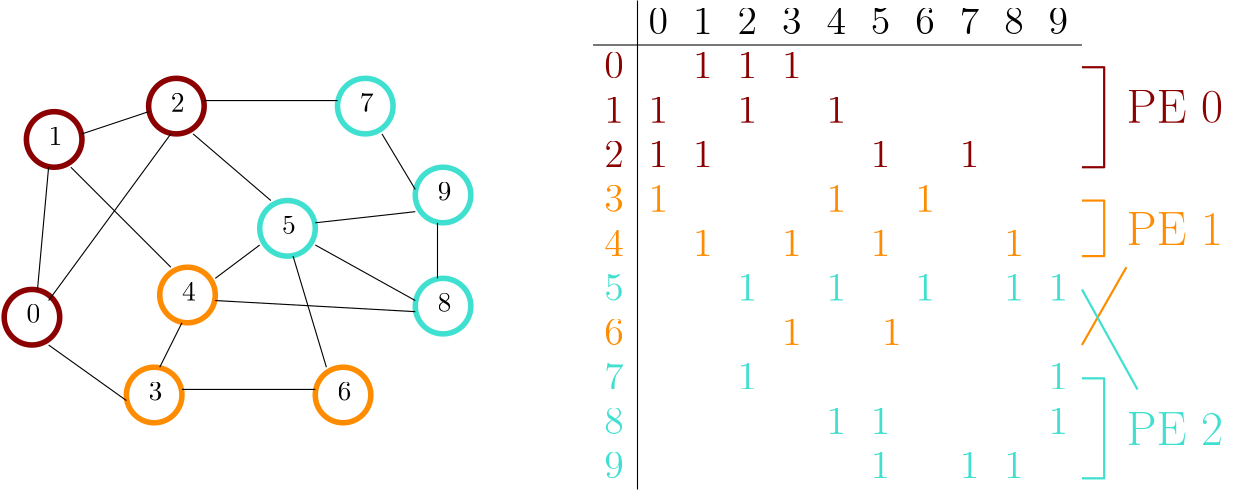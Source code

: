 <?xml version="1.0"?>
<!DOCTYPE ipe SYSTEM "ipe.dtd">
<ipe version="70206" creator="Ipe 7.2.7">
<info created="D:20190627163839" modified="D:20201119170258"/>
<ipestyle name="basic">
<symbol name="arrow/arc(spx)">
<path stroke="sym-stroke" fill="sym-stroke" pen="sym-pen">
0 0 m
-1 0.333 l
-1 -0.333 l
h
</path>
</symbol>
<symbol name="arrow/farc(spx)">
<path stroke="sym-stroke" fill="white" pen="sym-pen">
0 0 m
-1 0.333 l
-1 -0.333 l
h
</path>
</symbol>
<symbol name="arrow/ptarc(spx)">
<path stroke="sym-stroke" fill="sym-stroke" pen="sym-pen">
0 0 m
-1 0.333 l
-0.8 0 l
-1 -0.333 l
h
</path>
</symbol>
<symbol name="arrow/fptarc(spx)">
<path stroke="sym-stroke" fill="white" pen="sym-pen">
0 0 m
-1 0.333 l
-0.8 0 l
-1 -0.333 l
h
</path>
</symbol>
<symbol name="mark/circle(sx)" transformations="translations">
<path fill="sym-stroke">
0.6 0 0 0.6 0 0 e
0.4 0 0 0.4 0 0 e
</path>
</symbol>
<symbol name="mark/disk(sx)" transformations="translations">
<path fill="sym-stroke">
0.6 0 0 0.6 0 0 e
</path>
</symbol>
<symbol name="mark/fdisk(sfx)" transformations="translations">
<group>
<path fill="sym-fill">
0.5 0 0 0.5 0 0 e
</path>
<path fill="sym-stroke" fillrule="eofill">
0.6 0 0 0.6 0 0 e
0.4 0 0 0.4 0 0 e
</path>
</group>
</symbol>
<symbol name="mark/box(sx)" transformations="translations">
<path fill="sym-stroke" fillrule="eofill">
-0.6 -0.6 m
0.6 -0.6 l
0.6 0.6 l
-0.6 0.6 l
h
-0.4 -0.4 m
0.4 -0.4 l
0.4 0.4 l
-0.4 0.4 l
h
</path>
</symbol>
<symbol name="mark/square(sx)" transformations="translations">
<path fill="sym-stroke">
-0.6 -0.6 m
0.6 -0.6 l
0.6 0.6 l
-0.6 0.6 l
h
</path>
</symbol>
<symbol name="mark/fsquare(sfx)" transformations="translations">
<group>
<path fill="sym-fill">
-0.5 -0.5 m
0.5 -0.5 l
0.5 0.5 l
-0.5 0.5 l
h
</path>
<path fill="sym-stroke" fillrule="eofill">
-0.6 -0.6 m
0.6 -0.6 l
0.6 0.6 l
-0.6 0.6 l
h
-0.4 -0.4 m
0.4 -0.4 l
0.4 0.4 l
-0.4 0.4 l
h
</path>
</group>
</symbol>
<symbol name="mark/cross(sx)" transformations="translations">
<group>
<path fill="sym-stroke">
-0.43 -0.57 m
0.57 0.43 l
0.43 0.57 l
-0.57 -0.43 l
h
</path>
<path fill="sym-stroke">
-0.43 0.57 m
0.57 -0.43 l
0.43 -0.57 l
-0.57 0.43 l
h
</path>
</group>
</symbol>
<symbol name="arrow/fnormal(spx)">
<path stroke="sym-stroke" fill="white" pen="sym-pen">
0 0 m
-1 0.333 l
-1 -0.333 l
h
</path>
</symbol>
<symbol name="arrow/pointed(spx)">
<path stroke="sym-stroke" fill="sym-stroke" pen="sym-pen">
0 0 m
-1 0.333 l
-0.8 0 l
-1 -0.333 l
h
</path>
</symbol>
<symbol name="arrow/fpointed(spx)">
<path stroke="sym-stroke" fill="white" pen="sym-pen">
0 0 m
-1 0.333 l
-0.8 0 l
-1 -0.333 l
h
</path>
</symbol>
<symbol name="arrow/linear(spx)">
<path stroke="sym-stroke" pen="sym-pen">
-1 0.333 m
0 0 l
-1 -0.333 l
</path>
</symbol>
<symbol name="arrow/fdouble(spx)">
<path stroke="sym-stroke" fill="white" pen="sym-pen">
0 0 m
-1 0.333 l
-1 -0.333 l
h
-1 0 m
-2 0.333 l
-2 -0.333 l
h
</path>
</symbol>
<symbol name="arrow/double(spx)">
<path stroke="sym-stroke" fill="sym-stroke" pen="sym-pen">
0 0 m
-1 0.333 l
-1 -0.333 l
h
-1 0 m
-2 0.333 l
-2 -0.333 l
h
</path>
</symbol>
<pen name="heavier" value="0.8"/>
<pen name="fat" value="1.2"/>
<pen name="ultrafat" value="2"/>
<symbolsize name="large" value="5"/>
<symbolsize name="small" value="2"/>
<symbolsize name="tiny" value="1.1"/>
<arrowsize name="large" value="10"/>
<arrowsize name="small" value="5"/>
<arrowsize name="tiny" value="3"/>
<color name="red" value="1 0 0"/>
<color name="green" value="0 1 0"/>
<color name="blue" value="0 0 1"/>
<color name="yellow" value="1 1 0"/>
<color name="orange" value="1 0.647 0"/>
<color name="gold" value="1 0.843 0"/>
<color name="purple" value="0.627 0.125 0.941"/>
<color name="gray" value="0.745"/>
<color name="brown" value="0.647 0.165 0.165"/>
<color name="navy" value="0 0 0.502"/>
<color name="pink" value="1 0.753 0.796"/>
<color name="seagreen" value="0.18 0.545 0.341"/>
<color name="turquoise" value="0.251 0.878 0.816"/>
<color name="violet" value="0.933 0.51 0.933"/>
<color name="darkblue" value="0 0 0.545"/>
<color name="darkcyan" value="0 0.545 0.545"/>
<color name="darkgray" value="0.663"/>
<color name="darkgreen" value="0 0.392 0"/>
<color name="darkmagenta" value="0.545 0 0.545"/>
<color name="darkorange" value="1 0.549 0"/>
<color name="darkred" value="0.545 0 0"/>
<color name="lightblue" value="0.678 0.847 0.902"/>
<color name="lightcyan" value="0.878 1 1"/>
<color name="lightgray" value="0.827"/>
<color name="lightgreen" value="0.565 0.933 0.565"/>
<color name="lightyellow" value="1 1 0.878"/>
<dashstyle name="dashed" value="[4] 0"/>
<dashstyle name="dotted" value="[1 3] 0"/>
<dashstyle name="dash dotted" value="[4 2 1 2] 0"/>
<dashstyle name="dash dot dotted" value="[4 2 1 2 1 2] 0"/>
<textsize name="large" value="\large"/>
<textsize name="small" value="\small"/>
<textsize name="tiny" value="\tiny"/>
<textsize name="Large" value="\Large"/>
<textsize name="LARGE" value="\LARGE"/>
<textsize name="huge" value="\huge"/>
<textsize name="Huge" value="\Huge"/>
<textsize name="footnote" value="\footnotesize"/>
<textstyle name="center" begin="\begin{center}" end="\end{center}"/>
<textstyle name="itemize" begin="\begin{itemize}" end="\end{itemize}"/>
<textstyle name="item" begin="\begin{itemize}\item{}" end="\end{itemize}"/>
<gridsize name="4 pts" value="4"/>
<gridsize name="8 pts (~3 mm)" value="8"/>
<gridsize name="16 pts (~6 mm)" value="16"/>
<gridsize name="32 pts (~12 mm)" value="32"/>
<gridsize name="10 pts (~3.5 mm)" value="10"/>
<gridsize name="20 pts (~7 mm)" value="20"/>
<gridsize name="14 pts (~5 mm)" value="14"/>
<gridsize name="28 pts (~10 mm)" value="28"/>
<gridsize name="56 pts (~20 mm)" value="56"/>
<anglesize name="90 deg" value="90"/>
<anglesize name="60 deg" value="60"/>
<anglesize name="45 deg" value="45"/>
<anglesize name="30 deg" value="30"/>
<anglesize name="22.5 deg" value="22.5"/>
<opacity name="10%" value="0.1"/>
<opacity name="30%" value="0.3"/>
<opacity name="50%" value="0.5"/>
<opacity name="75%" value="0.75"/>
<tiling name="falling" angle="-60" step="4" width="1"/>
<tiling name="rising" angle="30" step="4" width="1"/>
</ipestyle>
<page>
<layer name="alpha"/>
<view layers="alpha" active="alpha"/>
<path layer="alpha" matrix="0.833333 0 0 0.833333 27.3333 99.3333" stroke="darkred" pen="ultrafat">
12 0 0 12 80 800 e
</path>
<text matrix="1 0 0 1 44 -36" transformations="translations" pos="48 800" stroke="black" type="label" width="4.981" height="6.42" depth="0" valign="baseline">1</text>
<path matrix="0.833333 0 0 0.833333 71.3333 111.333" stroke="darkred" pen="ultrafat">
12 0 0 12 80 800 e
</path>
<text matrix="1 0 0 1 88 -24" transformations="translations" pos="48 800" stroke="black" type="label" width="4.981" height="6.42" depth="0" valign="baseline">2</text>
<path matrix="0.833333 0 0 0.833333 111.333 67.333" stroke="turquoise" pen="ultrafat">
12 0 0 12 80 800 e
</path>
<text matrix="1 0 0 1 128 -68" transformations="translations" pos="48 800" stroke="black" type="label" width="8.302" height="6.42" depth="0" valign="baseline">5
</text>
<path matrix="0.833333 0 0 0.833333 19.3333 35.333" stroke="darkred" pen="ultrafat">
12 0 0 12 80 800 e
</path>
<text matrix="1 0 0 1 80 -128" transformations="translations" pos="48 800" stroke="black" type="label" width="8.302" height="6.42" depth="0" valign="baseline">3
</text>
<path matrix="0.833333 0 0 0.833333 139.333 111.333" stroke="turquoise" pen="ultrafat">
12 0 0 12 80 800 e
</path>
<text matrix="1 0 0 1 36 -100" transformations="translations" pos="48 800" stroke="black" type="label" width="4.981" height="6.42" depth="0" valign="baseline">0</text>
<path matrix="0.833333 0 0 0.833333 167.333 39.333" stroke="turquoise" pen="ultrafat">
12 0 0 12 80 800 e
</path>
<text matrix="1 0 0 1 184 -96" transformations="translations" pos="48 800" stroke="black" type="label" width="4.981" height="6.42" depth="0" valign="baseline">8</text>
<path matrix="0.833333 0 0 0.833333 75.3333 43.333" stroke="darkorange" pen="ultrafat">
12 0 0 12 80 800 e
</path>
<text matrix="1 0 0 1 92 -92" transformations="translations" pos="48 800" stroke="black" type="label" width="4.981" height="6.42" depth="0" valign="baseline">4</text>
<path matrix="0.833333 0 0 0.833333 131.333 7.333" stroke="darkorange" pen="ultrafat">
12 0 0 12 80 800 e
</path>
<text matrix="1 0 0 1 156 -24" transformations="translations" pos="48 800" stroke="black" type="label" width="4.981" height="6.42" depth="0" valign="baseline">7</text>
<path matrix="0.833333 0 0 0.833333 63.3333 7.333" stroke="darkorange" pen="ultrafat">
12 0 0 12 80 800 e
</path>
<text matrix="1 0 0 1 148 -128" transformations="translations" pos="48 800" stroke="black" type="label" width="4.981" height="6.42" depth="0" valign="baseline">6</text>
<path matrix="0.833333 0 0 0.833333 167.333 79.333" stroke="turquoise" pen="ultrafat">
12 0 0 12 80 800 e
</path>
<text matrix="1 0 0 1 184 -56" transformations="translations" pos="48 800" stroke="black" type="label" width="4.981" height="6.42" depth="0" valign="baseline">9</text>
<path matrix="1.125 0 0 0.9 1 43.2" stroke="black">
88 792 m
120 752 l
</path>
<path matrix="1 0 0 2 16 -832" stroke="black">
88 800 m
112 804 l
</path>
<path matrix="1 0 0 1 16 -32" stroke="black">
76 788 m
72 744 l
</path>
<path matrix="1 0 0 1 16 -32" stroke="black">
136 748 m
152 760 l
</path>
<path matrix="1.16667 0 0 0.857143 -10 78.8571" stroke="black">
132 804 m
156 776 l
</path>
<path matrix="1 0 0 1 16 -32" stroke="black">
132 812 m
180 812 l
</path>
<path matrix="1 0 0 1 16 -32" stroke="black">
196 800 m
208 780 l
</path>
<path matrix="1 0 0 1 16 -32" stroke="black">
216 768 m
216 748 l
</path>
<path matrix="1 0 0 1 16 -32" stroke="black">
76 724 m
104 704 l
</path>
<path matrix="1 0 0 1 16 -32" stroke="black">
124 708 m
172 708 l
</path>
<path matrix="1 0 0 1 16 -32" stroke="black">
124 732 m
116 716 l
</path>
<path matrix="1 0 0 1 16 -32" stroke="black">
172 768 m
208 772 l
</path>
<path matrix="1 0 0 1 16 -32" stroke="black">
164 756 m
176 716 l
</path>
<path matrix="1 0 0 1 16 -32" stroke="black">
208 740 m
172 760 l
</path>
<path matrix="1 0 0 1 16 -32" stroke="black">
76 740 m
120 800 l
</path>
<path matrix="1 0 0 1 16 -32" stroke="black">
136 740 m
208 736 l
</path>
<path matrix="0.916667 0 0 1 9.33333 0" stroke="black">
304 800 m
496 800 l
</path>
<text transformations="translations" pos="308 804" stroke="black" type="label" width="11.706" height="9.245" depth="0" valign="baseline" size="Large">0
</text>
<text transformations="translations" pos="324 804" stroke="black" type="label" width="7.024" height="9.245" depth="0" valign="baseline" size="Large">1</text>
<text transformations="translations" pos="340 804" stroke="black" type="label" width="7.024" height="9.245" depth="0" valign="baseline" size="Large">2</text>
<text transformations="translations" pos="356 804" stroke="black" type="label" width="7.024" height="9.245" depth="0" valign="baseline" size="Large">3</text>
<text transformations="translations" pos="372 804" stroke="black" type="label" width="7.024" height="9.245" depth="0" valign="baseline" size="Large">4</text>
<text transformations="translations" pos="388 804" stroke="black" type="label" width="7.024" height="9.245" depth="0" valign="baseline" size="Large">5</text>
<text transformations="translations" pos="404 804" stroke="black" type="label" width="7.024" height="9.245" depth="0" valign="baseline" size="Large">6</text>
<text transformations="translations" pos="420 804" stroke="black" type="label" width="7.024" height="9.245" depth="0" valign="baseline" size="Large">7</text>
<text transformations="translations" pos="436 804" stroke="black" type="label" width="7.024" height="9.245" depth="0" valign="baseline" size="Large">8</text>
<text transformations="translations" pos="452 804" stroke="black" type="label" width="7.024" height="9.245" depth="0" valign="baseline" size="Large">9</text>
<text matrix="1 0 0 1 -16 -16" transformations="translations" pos="308 804" stroke="darkred" type="label" width="11.706" height="9.245" depth="0" valign="baseline" size="Large">0
</text>
<text matrix="1 0 0 1 -32 -32" transformations="translations" pos="324 804" stroke="darkred" type="label" width="7.024" height="9.245" depth="0" valign="baseline" size="Large">1</text>
<text matrix="1 0 0 1 -48 -48" transformations="translations" pos="340 804" stroke="darkred" type="label" width="7.024" height="9.245" depth="0" valign="baseline" size="Large">2</text>
<text matrix="1 0 0 1 -64 -64" transformations="translations" pos="356 804" stroke="darkorange" type="label" width="7.024" height="9.245" depth="0" valign="baseline" size="Large">3</text>
<text matrix="1 0 0 1 -80 -80" transformations="translations" pos="372 804" stroke="darkorange" type="label" width="7.024" height="9.245" depth="0" valign="baseline" size="Large">4</text>
<text matrix="1 0 0 1 -96 -96" transformations="translations" pos="388 804" stroke="turquoise" type="label" width="7.024" height="9.245" depth="0" valign="baseline" size="Large">5</text>
<text matrix="1 0 0 1 -112 -112" transformations="translations" pos="404 804" stroke="darkorange" type="label" width="7.024" height="9.245" depth="0" valign="baseline" size="Large">6</text>
<text matrix="1 0 0 1 -128 -128" transformations="translations" pos="420 804" stroke="turquoise" type="label" width="7.024" height="9.245" depth="0" valign="baseline" size="Large">7</text>
<text matrix="1 0 0 1 -144 -144" transformations="translations" pos="436 804" stroke="turquoise" type="label" width="7.024" height="9.245" depth="0" valign="baseline" size="Large">8</text>
<text matrix="1 0 0 1 -160 -160" transformations="translations" pos="452 804" stroke="turquoise" type="label" width="7.024" height="9.245" depth="0" valign="baseline" size="Large">9</text>
<path stroke="black">
304 816 m
304 640 l
</path>
<text matrix="1 0 0 1 0 -16" transformations="translations" pos="324 804" stroke="darkred" type="label" width="7.024" height="9.245" depth="0" valign="baseline" size="Large">1</text>
<text matrix="1 0 0 1 16 -16" transformations="translations" pos="324 804" stroke="darkred" type="label" width="7.024" height="9.245" depth="0" valign="baseline" size="Large">1</text>
<text matrix="1 0 0 1 32 -16" transformations="translations" pos="324 804" stroke="darkred" type="label" width="7.024" height="9.245" depth="0" valign="baseline" size="Large">1</text>
<text matrix="1 0 0 1 -16 -32" transformations="translations" pos="324 804" stroke="darkred" type="label" width="7.024" height="9.245" depth="0" valign="baseline" size="Large">1</text>
<text matrix="1 0 0 1 16 -32" transformations="translations" pos="324 804" stroke="darkred" type="label" width="7.024" height="9.245" depth="0" valign="baseline" size="Large">1</text>
<text matrix="1 0 0 1 48 -32" transformations="translations" pos="324 804" stroke="darkred" type="label" width="7.024" height="9.245" depth="0" valign="baseline" size="Large">1</text>
<text matrix="1 0 0 1 0 -48" transformations="translations" pos="324 804" stroke="darkred" type="label" width="7.024" height="9.245" depth="0" valign="baseline" size="Large">1</text>
<text matrix="1 0 0 1 -16 -48" transformations="translations" pos="324 804" stroke="darkred" type="label" width="7.024" height="9.245" depth="0" valign="baseline" size="Large">1</text>
<text matrix="1 0 0 1 64 -48" transformations="translations" pos="324 804" stroke="darkred" type="label" width="7.024" height="9.245" depth="0" valign="baseline" size="Large">1</text>
<text matrix="1 0 0 1 96 -48" transformations="translations" pos="324 804" stroke="darkred" type="label" width="7.024" height="9.245" depth="0" valign="baseline" size="Large">1</text>
<text matrix="1 0 0 1 -16 -64" transformations="translations" pos="324 804" stroke="darkorange" type="label" width="7.024" height="9.245" depth="0" valign="baseline" size="Large">1</text>
<text matrix="1 0 0 1 48 -64" transformations="translations" pos="324 804" stroke="darkorange" type="label" width="7.024" height="9.245" depth="0" valign="baseline" size="Large">1</text>
<text matrix="1 0 0 1 80 -64" transformations="translations" pos="324 804" stroke="darkorange" type="label" width="7.024" height="9.245" depth="0" valign="baseline" size="Large">1</text>
<text matrix="1 0 0 1 0 -80" transformations="translations" pos="324 804" stroke="darkorange" type="label" width="7.024" height="9.245" depth="0" valign="baseline" size="Large">1</text>
<text matrix="1 0 0 1 32 -80" transformations="translations" pos="324 804" stroke="darkorange" type="label" width="7.024" height="9.245" depth="0" valign="baseline" size="Large">1</text>
<text matrix="1 0 0 1 16 -96" transformations="translations" pos="324 804" stroke="turquoise" type="label" width="7.024" height="9.245" depth="0" valign="baseline" size="Large">1</text>
<text matrix="1 0 0 1 48 -96" transformations="translations" pos="324 804" stroke="turquoise" type="label" width="7.024" height="9.245" depth="0" valign="baseline" size="Large">1</text>
<text matrix="1 0 0 1 80 -96" transformations="translations" pos="324 804" stroke="turquoise" type="label" width="7.024" height="9.245" depth="0" valign="baseline" size="Large">1</text>
<text matrix="1 0 0 1 112 -96" transformations="translations" pos="324 804" stroke="turquoise" type="label" width="7.024" height="9.245" depth="0" valign="baseline" size="Large">1</text>
<text matrix="1 0 0 1 128 -96" transformations="translations" pos="324 804" stroke="turquoise" type="label" width="7.024" height="9.245" depth="0" valign="baseline" size="Large">1</text>
<text matrix="1 0 0 1 32 -112" transformations="translations" pos="324 804" stroke="darkorange" type="label" width="7.024" height="9.245" depth="0" valign="baseline" size="Large">1</text>
<text matrix="1 0 0 1 68 -112" transformations="translations" pos="324 804" stroke="darkorange" type="label" width="7.024" height="9.245" depth="0" valign="baseline" size="Large">1</text>
<text matrix="1 0 0 1 16 -128" transformations="translations" pos="324 804" stroke="turquoise" type="label" width="7.024" height="9.245" depth="0" valign="baseline" size="Large">1</text>
<text matrix="1 0 0 1 128 -128" transformations="translations" pos="324 804" stroke="turquoise" type="label" width="7.024" height="9.245" depth="0" valign="baseline" size="Large">1</text>
<text matrix="1 0 0 1 48 -144" transformations="translations" pos="324 804" stroke="turquoise" type="label" width="7.024" height="9.245" depth="0" valign="baseline" size="Large">1</text>
<text matrix="1 0 0 1 64 -144" transformations="translations" pos="324 804" stroke="turquoise" type="label" width="7.024" height="9.245" depth="0" valign="baseline" size="Large">1</text>
<text matrix="1 0 0 1 128 -144" transformations="translations" pos="324 804" stroke="turquoise" type="label" width="7.024" height="9.245" depth="0" valign="baseline" size="Large">1</text>
<text matrix="1 0 0 1 64 -160" transformations="translations" pos="324 804" stroke="turquoise" type="label" width="7.024" height="9.245" depth="0" valign="baseline" size="Large">1</text>
<text matrix="1 0 0 1 112 -160" transformations="translations" pos="324 804" stroke="turquoise" type="label" width="7.024" height="9.245" depth="0" valign="baseline" size="Large">1</text>
<text matrix="1 0 0 1 96 -160" transformations="translations" pos="324 804" stroke="turquoise" type="label" width="7.024" height="9.245" depth="0" valign="baseline" size="Large">1</text>
<text matrix="1 0 0 1 112 -80" transformations="translations" pos="324 804" stroke="darkorange" type="label" width="7.024" height="9.245" depth="0" valign="baseline" size="Large">1</text>
<text matrix="1 0 0 1 64 -80" transformations="translations" pos="324 804" stroke="darkorange" type="label" width="7.024" height="9.245" depth="0" valign="baseline" size="Large">1</text>
<path stroke="darkred" pen="heavier">
464 756 m
472 756 l
472 792 l
464 792 l
</path>
<text matrix="1 0 0 1 172 -32" transformations="translations" pos="308 804" stroke="darkred" type="label" width="39.919" height="11.761" depth="0" valign="baseline" size="LARGE">PE 0
</text>
<path stroke="darkorange" pen="heavier">
464 744 m
472 744 l
472 724 l
464 724 l
</path>
<path stroke="darkorange" pen="heavier">
464 692 m
480 720 l
</path>
<text matrix="1 0 0 1 172 -76" transformations="translations" pos="308 804" stroke="darkorange" type="label" width="39.919" height="11.761" depth="0" valign="baseline" size="LARGE">PE 1
</text>
<path stroke="turquoise" pen="heavier">
464 680 m
472 680 l
472 644 l
464 644 l
</path>
<path stroke="turquoise" pen="heavier">
464 712 m
484 676 l
</path>
<text matrix="1 0 0 1 172 -148" transformations="translations" pos="308 804" stroke="turquoise" type="label" width="39.919" height="11.761" depth="0" valign="baseline" size="LARGE">PE 2
</text>
</page>
</ipe>
